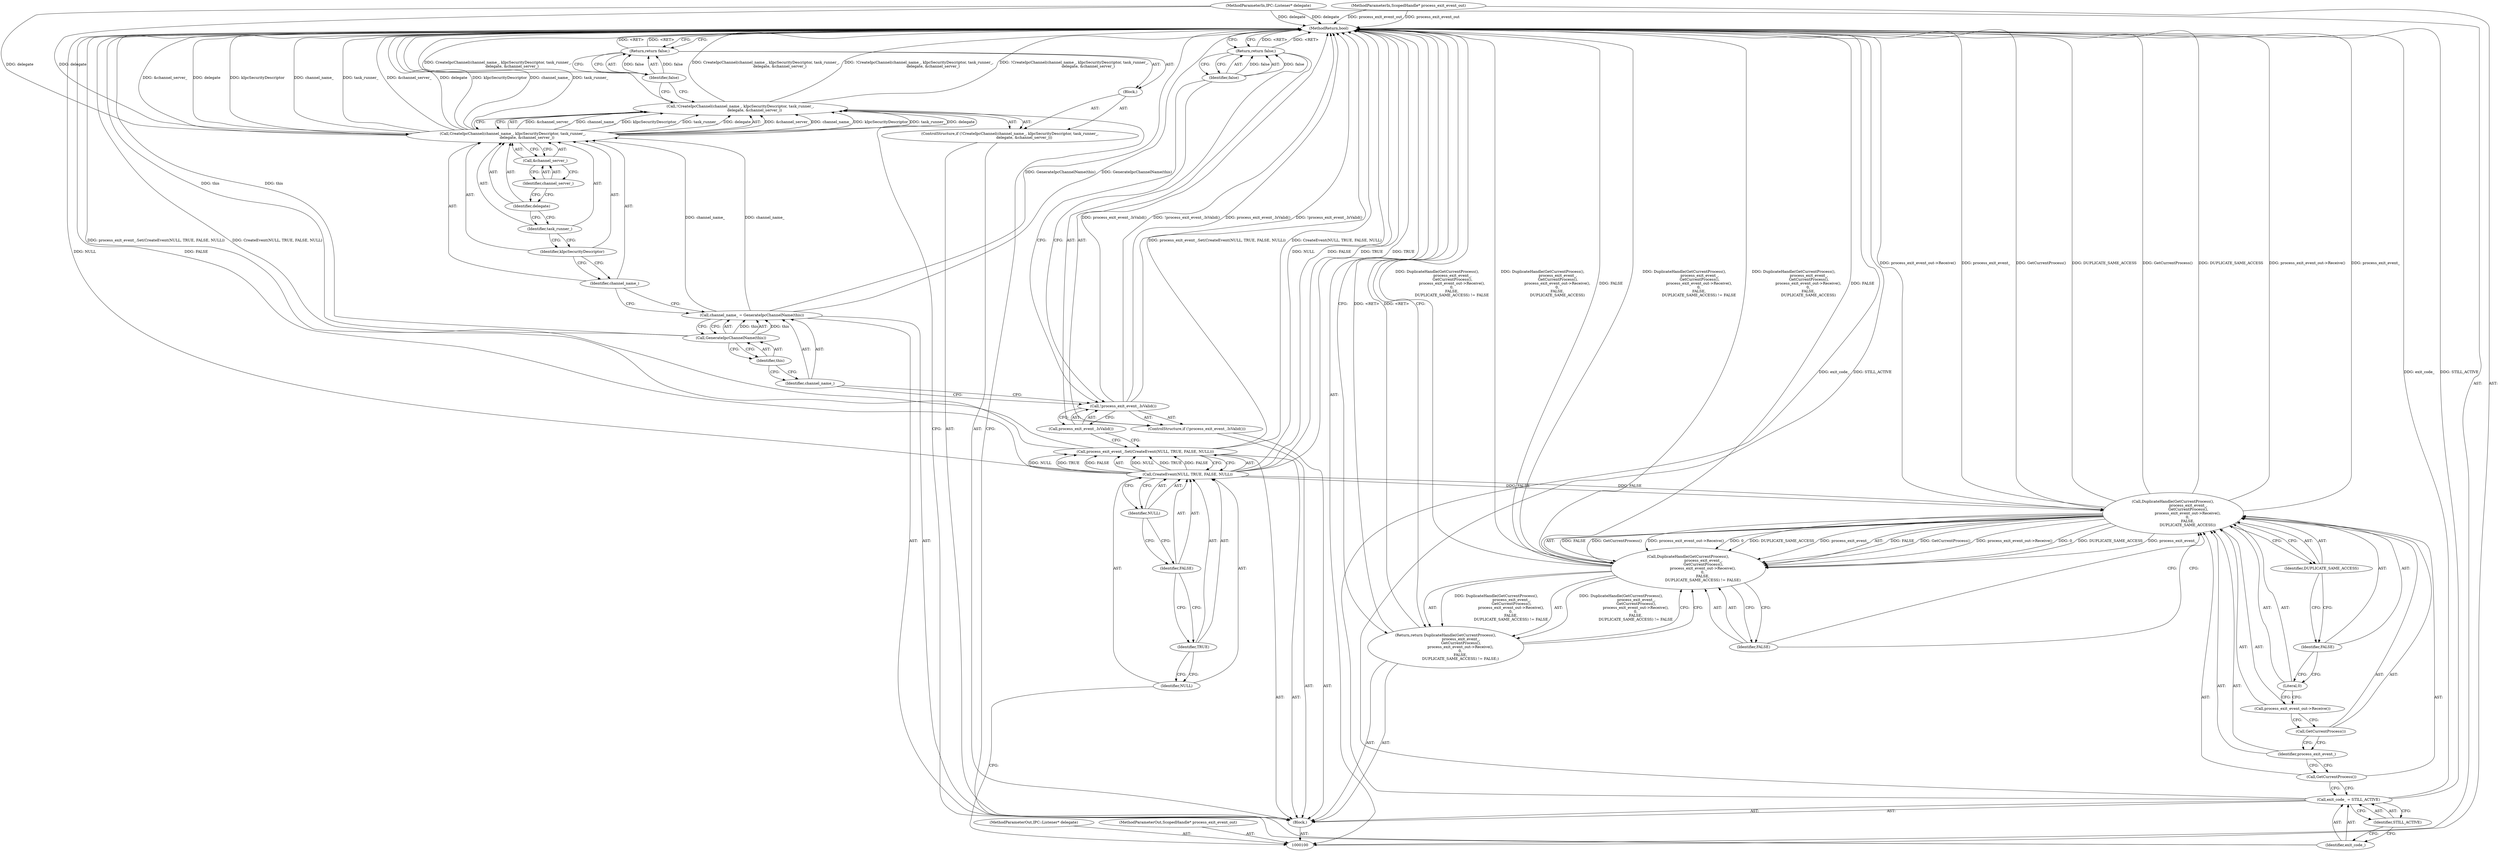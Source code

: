 digraph "1_Chrome_b15c87071f906301bccc824ce013966ca93998c7_10" {
"1000145" [label="(MethodReturn,bool)"];
"1000125" [label="(Identifier,delegate)"];
"1000126" [label="(Call,&channel_server_)"];
"1000127" [label="(Identifier,channel_server_)"];
"1000128" [label="(Block,)"];
"1000130" [label="(Identifier,false)"];
"1000129" [label="(Return,return false;)"];
"1000133" [label="(Identifier,STILL_ACTIVE)"];
"1000131" [label="(Call,exit_code_ = STILL_ACTIVE)"];
"1000132" [label="(Identifier,exit_code_)"];
"1000135" [label="(Call,DuplicateHandle(GetCurrentProcess(),\n                          process_exit_event_,\n                          GetCurrentProcess(),\n                         process_exit_event_out->Receive(),\n                         0,\n                         FALSE,\n                         DUPLICATE_SAME_ACCESS) != FALSE)"];
"1000136" [label="(Call,DuplicateHandle(GetCurrentProcess(),\n                          process_exit_event_,\n                          GetCurrentProcess(),\n                         process_exit_event_out->Receive(),\n                         0,\n                         FALSE,\n                         DUPLICATE_SAME_ACCESS))"];
"1000137" [label="(Call,GetCurrentProcess())"];
"1000134" [label="(Return,return DuplicateHandle(GetCurrentProcess(),\n                          process_exit_event_,\n                          GetCurrentProcess(),\n                         process_exit_event_out->Receive(),\n                         0,\n                         FALSE,\n                         DUPLICATE_SAME_ACCESS) != FALSE;)"];
"1000138" [label="(Identifier,process_exit_event_)"];
"1000139" [label="(Call,GetCurrentProcess())"];
"1000140" [label="(Call,process_exit_event_out->Receive())"];
"1000141" [label="(Literal,0)"];
"1000101" [label="(MethodParameterIn,IPC::Listener* delegate)"];
"1000213" [label="(MethodParameterOut,IPC::Listener* delegate)"];
"1000142" [label="(Identifier,FALSE)"];
"1000143" [label="(Identifier,DUPLICATE_SAME_ACCESS)"];
"1000144" [label="(Identifier,FALSE)"];
"1000102" [label="(MethodParameterIn,ScopedHandle* process_exit_event_out)"];
"1000214" [label="(MethodParameterOut,ScopedHandle* process_exit_event_out)"];
"1000103" [label="(Block,)"];
"1000104" [label="(Call,process_exit_event_.Set(CreateEvent(NULL, TRUE, FALSE, NULL)))"];
"1000105" [label="(Call,CreateEvent(NULL, TRUE, FALSE, NULL))"];
"1000106" [label="(Identifier,NULL)"];
"1000107" [label="(Identifier,TRUE)"];
"1000108" [label="(Identifier,FALSE)"];
"1000109" [label="(Identifier,NULL)"];
"1000110" [label="(ControlStructure,if (!process_exit_event_.IsValid()))"];
"1000111" [label="(Call,!process_exit_event_.IsValid())"];
"1000112" [label="(Call,process_exit_event_.IsValid())"];
"1000114" [label="(Identifier,false)"];
"1000113" [label="(Return,return false;)"];
"1000117" [label="(Call,GenerateIpcChannelName(this))"];
"1000115" [label="(Call,channel_name_ = GenerateIpcChannelName(this))"];
"1000116" [label="(Identifier,channel_name_)"];
"1000118" [label="(Identifier,this)"];
"1000119" [label="(ControlStructure,if (!CreateIpcChannel(channel_name_, kIpcSecurityDescriptor, task_runner_,\n                        delegate, &channel_server_)))"];
"1000122" [label="(Identifier,channel_name_)"];
"1000123" [label="(Identifier,kIpcSecurityDescriptor)"];
"1000120" [label="(Call,!CreateIpcChannel(channel_name_, kIpcSecurityDescriptor, task_runner_,\n                        delegate, &channel_server_))"];
"1000124" [label="(Identifier,task_runner_)"];
"1000121" [label="(Call,CreateIpcChannel(channel_name_, kIpcSecurityDescriptor, task_runner_,\n                        delegate, &channel_server_))"];
"1000145" -> "1000100"  [label="AST: "];
"1000145" -> "1000113"  [label="CFG: "];
"1000145" -> "1000129"  [label="CFG: "];
"1000145" -> "1000134"  [label="CFG: "];
"1000115" -> "1000145"  [label="DDG: GenerateIpcChannelName(this)"];
"1000121" -> "1000145"  [label="DDG: &channel_server_"];
"1000121" -> "1000145"  [label="DDG: delegate"];
"1000121" -> "1000145"  [label="DDG: kIpcSecurityDescriptor"];
"1000121" -> "1000145"  [label="DDG: channel_name_"];
"1000121" -> "1000145"  [label="DDG: task_runner_"];
"1000105" -> "1000145"  [label="DDG: FALSE"];
"1000105" -> "1000145"  [label="DDG: TRUE"];
"1000105" -> "1000145"  [label="DDG: NULL"];
"1000104" -> "1000145"  [label="DDG: process_exit_event_.Set(CreateEvent(NULL, TRUE, FALSE, NULL))"];
"1000104" -> "1000145"  [label="DDG: CreateEvent(NULL, TRUE, FALSE, NULL)"];
"1000136" -> "1000145"  [label="DDG: process_exit_event_out->Receive()"];
"1000136" -> "1000145"  [label="DDG: process_exit_event_"];
"1000136" -> "1000145"  [label="DDG: GetCurrentProcess()"];
"1000136" -> "1000145"  [label="DDG: DUPLICATE_SAME_ACCESS"];
"1000135" -> "1000145"  [label="DDG: FALSE"];
"1000135" -> "1000145"  [label="DDG: DuplicateHandle(GetCurrentProcess(),\n                          process_exit_event_,\n                          GetCurrentProcess(),\n                         process_exit_event_out->Receive(),\n                         0,\n                         FALSE,\n                         DUPLICATE_SAME_ACCESS) != FALSE"];
"1000135" -> "1000145"  [label="DDG: DuplicateHandle(GetCurrentProcess(),\n                          process_exit_event_,\n                          GetCurrentProcess(),\n                         process_exit_event_out->Receive(),\n                         0,\n                         FALSE,\n                         DUPLICATE_SAME_ACCESS)"];
"1000117" -> "1000145"  [label="DDG: this"];
"1000111" -> "1000145"  [label="DDG: !process_exit_event_.IsValid()"];
"1000111" -> "1000145"  [label="DDG: process_exit_event_.IsValid()"];
"1000131" -> "1000145"  [label="DDG: exit_code_"];
"1000131" -> "1000145"  [label="DDG: STILL_ACTIVE"];
"1000120" -> "1000145"  [label="DDG: CreateIpcChannel(channel_name_, kIpcSecurityDescriptor, task_runner_,\n                        delegate, &channel_server_)"];
"1000120" -> "1000145"  [label="DDG: !CreateIpcChannel(channel_name_, kIpcSecurityDescriptor, task_runner_,\n                        delegate, &channel_server_)"];
"1000102" -> "1000145"  [label="DDG: process_exit_event_out"];
"1000101" -> "1000145"  [label="DDG: delegate"];
"1000134" -> "1000145"  [label="DDG: <RET>"];
"1000129" -> "1000145"  [label="DDG: <RET>"];
"1000113" -> "1000145"  [label="DDG: <RET>"];
"1000125" -> "1000121"  [label="AST: "];
"1000125" -> "1000124"  [label="CFG: "];
"1000127" -> "1000125"  [label="CFG: "];
"1000126" -> "1000121"  [label="AST: "];
"1000126" -> "1000127"  [label="CFG: "];
"1000127" -> "1000126"  [label="AST: "];
"1000121" -> "1000126"  [label="CFG: "];
"1000127" -> "1000126"  [label="AST: "];
"1000127" -> "1000125"  [label="CFG: "];
"1000126" -> "1000127"  [label="CFG: "];
"1000128" -> "1000119"  [label="AST: "];
"1000129" -> "1000128"  [label="AST: "];
"1000130" -> "1000129"  [label="AST: "];
"1000130" -> "1000120"  [label="CFG: "];
"1000129" -> "1000130"  [label="CFG: "];
"1000130" -> "1000129"  [label="DDG: false"];
"1000129" -> "1000128"  [label="AST: "];
"1000129" -> "1000130"  [label="CFG: "];
"1000130" -> "1000129"  [label="AST: "];
"1000145" -> "1000129"  [label="CFG: "];
"1000129" -> "1000145"  [label="DDG: <RET>"];
"1000130" -> "1000129"  [label="DDG: false"];
"1000133" -> "1000131"  [label="AST: "];
"1000133" -> "1000132"  [label="CFG: "];
"1000131" -> "1000133"  [label="CFG: "];
"1000131" -> "1000103"  [label="AST: "];
"1000131" -> "1000133"  [label="CFG: "];
"1000132" -> "1000131"  [label="AST: "];
"1000133" -> "1000131"  [label="AST: "];
"1000137" -> "1000131"  [label="CFG: "];
"1000131" -> "1000145"  [label="DDG: exit_code_"];
"1000131" -> "1000145"  [label="DDG: STILL_ACTIVE"];
"1000132" -> "1000131"  [label="AST: "];
"1000132" -> "1000120"  [label="CFG: "];
"1000133" -> "1000132"  [label="CFG: "];
"1000135" -> "1000134"  [label="AST: "];
"1000135" -> "1000144"  [label="CFG: "];
"1000136" -> "1000135"  [label="AST: "];
"1000144" -> "1000135"  [label="AST: "];
"1000134" -> "1000135"  [label="CFG: "];
"1000135" -> "1000145"  [label="DDG: FALSE"];
"1000135" -> "1000145"  [label="DDG: DuplicateHandle(GetCurrentProcess(),\n                          process_exit_event_,\n                          GetCurrentProcess(),\n                         process_exit_event_out->Receive(),\n                         0,\n                         FALSE,\n                         DUPLICATE_SAME_ACCESS) != FALSE"];
"1000135" -> "1000145"  [label="DDG: DuplicateHandle(GetCurrentProcess(),\n                          process_exit_event_,\n                          GetCurrentProcess(),\n                         process_exit_event_out->Receive(),\n                         0,\n                         FALSE,\n                         DUPLICATE_SAME_ACCESS)"];
"1000135" -> "1000134"  [label="DDG: DuplicateHandle(GetCurrentProcess(),\n                          process_exit_event_,\n                          GetCurrentProcess(),\n                         process_exit_event_out->Receive(),\n                         0,\n                         FALSE,\n                         DUPLICATE_SAME_ACCESS) != FALSE"];
"1000136" -> "1000135"  [label="DDG: FALSE"];
"1000136" -> "1000135"  [label="DDG: GetCurrentProcess()"];
"1000136" -> "1000135"  [label="DDG: process_exit_event_out->Receive()"];
"1000136" -> "1000135"  [label="DDG: 0"];
"1000136" -> "1000135"  [label="DDG: DUPLICATE_SAME_ACCESS"];
"1000136" -> "1000135"  [label="DDG: process_exit_event_"];
"1000136" -> "1000135"  [label="AST: "];
"1000136" -> "1000143"  [label="CFG: "];
"1000137" -> "1000136"  [label="AST: "];
"1000138" -> "1000136"  [label="AST: "];
"1000139" -> "1000136"  [label="AST: "];
"1000140" -> "1000136"  [label="AST: "];
"1000141" -> "1000136"  [label="AST: "];
"1000142" -> "1000136"  [label="AST: "];
"1000143" -> "1000136"  [label="AST: "];
"1000144" -> "1000136"  [label="CFG: "];
"1000136" -> "1000145"  [label="DDG: process_exit_event_out->Receive()"];
"1000136" -> "1000145"  [label="DDG: process_exit_event_"];
"1000136" -> "1000145"  [label="DDG: GetCurrentProcess()"];
"1000136" -> "1000145"  [label="DDG: DUPLICATE_SAME_ACCESS"];
"1000136" -> "1000135"  [label="DDG: FALSE"];
"1000136" -> "1000135"  [label="DDG: GetCurrentProcess()"];
"1000136" -> "1000135"  [label="DDG: process_exit_event_out->Receive()"];
"1000136" -> "1000135"  [label="DDG: 0"];
"1000136" -> "1000135"  [label="DDG: DUPLICATE_SAME_ACCESS"];
"1000136" -> "1000135"  [label="DDG: process_exit_event_"];
"1000105" -> "1000136"  [label="DDG: FALSE"];
"1000137" -> "1000136"  [label="AST: "];
"1000137" -> "1000131"  [label="CFG: "];
"1000138" -> "1000137"  [label="CFG: "];
"1000134" -> "1000103"  [label="AST: "];
"1000134" -> "1000135"  [label="CFG: "];
"1000135" -> "1000134"  [label="AST: "];
"1000145" -> "1000134"  [label="CFG: "];
"1000134" -> "1000145"  [label="DDG: <RET>"];
"1000135" -> "1000134"  [label="DDG: DuplicateHandle(GetCurrentProcess(),\n                          process_exit_event_,\n                          GetCurrentProcess(),\n                         process_exit_event_out->Receive(),\n                         0,\n                         FALSE,\n                         DUPLICATE_SAME_ACCESS) != FALSE"];
"1000138" -> "1000136"  [label="AST: "];
"1000138" -> "1000137"  [label="CFG: "];
"1000139" -> "1000138"  [label="CFG: "];
"1000139" -> "1000136"  [label="AST: "];
"1000139" -> "1000138"  [label="CFG: "];
"1000140" -> "1000139"  [label="CFG: "];
"1000140" -> "1000136"  [label="AST: "];
"1000140" -> "1000139"  [label="CFG: "];
"1000141" -> "1000140"  [label="CFG: "];
"1000141" -> "1000136"  [label="AST: "];
"1000141" -> "1000140"  [label="CFG: "];
"1000142" -> "1000141"  [label="CFG: "];
"1000101" -> "1000100"  [label="AST: "];
"1000101" -> "1000145"  [label="DDG: delegate"];
"1000101" -> "1000121"  [label="DDG: delegate"];
"1000213" -> "1000100"  [label="AST: "];
"1000142" -> "1000136"  [label="AST: "];
"1000142" -> "1000141"  [label="CFG: "];
"1000143" -> "1000142"  [label="CFG: "];
"1000143" -> "1000136"  [label="AST: "];
"1000143" -> "1000142"  [label="CFG: "];
"1000136" -> "1000143"  [label="CFG: "];
"1000144" -> "1000135"  [label="AST: "];
"1000144" -> "1000136"  [label="CFG: "];
"1000135" -> "1000144"  [label="CFG: "];
"1000102" -> "1000100"  [label="AST: "];
"1000102" -> "1000145"  [label="DDG: process_exit_event_out"];
"1000214" -> "1000100"  [label="AST: "];
"1000103" -> "1000100"  [label="AST: "];
"1000104" -> "1000103"  [label="AST: "];
"1000110" -> "1000103"  [label="AST: "];
"1000115" -> "1000103"  [label="AST: "];
"1000119" -> "1000103"  [label="AST: "];
"1000131" -> "1000103"  [label="AST: "];
"1000134" -> "1000103"  [label="AST: "];
"1000104" -> "1000103"  [label="AST: "];
"1000104" -> "1000105"  [label="CFG: "];
"1000105" -> "1000104"  [label="AST: "];
"1000112" -> "1000104"  [label="CFG: "];
"1000104" -> "1000145"  [label="DDG: process_exit_event_.Set(CreateEvent(NULL, TRUE, FALSE, NULL))"];
"1000104" -> "1000145"  [label="DDG: CreateEvent(NULL, TRUE, FALSE, NULL)"];
"1000105" -> "1000104"  [label="DDG: NULL"];
"1000105" -> "1000104"  [label="DDG: TRUE"];
"1000105" -> "1000104"  [label="DDG: FALSE"];
"1000105" -> "1000104"  [label="AST: "];
"1000105" -> "1000109"  [label="CFG: "];
"1000106" -> "1000105"  [label="AST: "];
"1000107" -> "1000105"  [label="AST: "];
"1000108" -> "1000105"  [label="AST: "];
"1000109" -> "1000105"  [label="AST: "];
"1000104" -> "1000105"  [label="CFG: "];
"1000105" -> "1000145"  [label="DDG: FALSE"];
"1000105" -> "1000145"  [label="DDG: TRUE"];
"1000105" -> "1000145"  [label="DDG: NULL"];
"1000105" -> "1000104"  [label="DDG: NULL"];
"1000105" -> "1000104"  [label="DDG: TRUE"];
"1000105" -> "1000104"  [label="DDG: FALSE"];
"1000105" -> "1000136"  [label="DDG: FALSE"];
"1000106" -> "1000105"  [label="AST: "];
"1000106" -> "1000100"  [label="CFG: "];
"1000107" -> "1000106"  [label="CFG: "];
"1000107" -> "1000105"  [label="AST: "];
"1000107" -> "1000106"  [label="CFG: "];
"1000108" -> "1000107"  [label="CFG: "];
"1000108" -> "1000105"  [label="AST: "];
"1000108" -> "1000107"  [label="CFG: "];
"1000109" -> "1000108"  [label="CFG: "];
"1000109" -> "1000105"  [label="AST: "];
"1000109" -> "1000108"  [label="CFG: "];
"1000105" -> "1000109"  [label="CFG: "];
"1000110" -> "1000103"  [label="AST: "];
"1000111" -> "1000110"  [label="AST: "];
"1000113" -> "1000110"  [label="AST: "];
"1000111" -> "1000110"  [label="AST: "];
"1000111" -> "1000112"  [label="CFG: "];
"1000112" -> "1000111"  [label="AST: "];
"1000114" -> "1000111"  [label="CFG: "];
"1000116" -> "1000111"  [label="CFG: "];
"1000111" -> "1000145"  [label="DDG: !process_exit_event_.IsValid()"];
"1000111" -> "1000145"  [label="DDG: process_exit_event_.IsValid()"];
"1000112" -> "1000111"  [label="AST: "];
"1000112" -> "1000104"  [label="CFG: "];
"1000111" -> "1000112"  [label="CFG: "];
"1000114" -> "1000113"  [label="AST: "];
"1000114" -> "1000111"  [label="CFG: "];
"1000113" -> "1000114"  [label="CFG: "];
"1000114" -> "1000113"  [label="DDG: false"];
"1000113" -> "1000110"  [label="AST: "];
"1000113" -> "1000114"  [label="CFG: "];
"1000114" -> "1000113"  [label="AST: "];
"1000145" -> "1000113"  [label="CFG: "];
"1000113" -> "1000145"  [label="DDG: <RET>"];
"1000114" -> "1000113"  [label="DDG: false"];
"1000117" -> "1000115"  [label="AST: "];
"1000117" -> "1000118"  [label="CFG: "];
"1000118" -> "1000117"  [label="AST: "];
"1000115" -> "1000117"  [label="CFG: "];
"1000117" -> "1000145"  [label="DDG: this"];
"1000117" -> "1000115"  [label="DDG: this"];
"1000115" -> "1000103"  [label="AST: "];
"1000115" -> "1000117"  [label="CFG: "];
"1000116" -> "1000115"  [label="AST: "];
"1000117" -> "1000115"  [label="AST: "];
"1000122" -> "1000115"  [label="CFG: "];
"1000115" -> "1000145"  [label="DDG: GenerateIpcChannelName(this)"];
"1000117" -> "1000115"  [label="DDG: this"];
"1000115" -> "1000121"  [label="DDG: channel_name_"];
"1000116" -> "1000115"  [label="AST: "];
"1000116" -> "1000111"  [label="CFG: "];
"1000118" -> "1000116"  [label="CFG: "];
"1000118" -> "1000117"  [label="AST: "];
"1000118" -> "1000116"  [label="CFG: "];
"1000117" -> "1000118"  [label="CFG: "];
"1000119" -> "1000103"  [label="AST: "];
"1000120" -> "1000119"  [label="AST: "];
"1000128" -> "1000119"  [label="AST: "];
"1000122" -> "1000121"  [label="AST: "];
"1000122" -> "1000115"  [label="CFG: "];
"1000123" -> "1000122"  [label="CFG: "];
"1000123" -> "1000121"  [label="AST: "];
"1000123" -> "1000122"  [label="CFG: "];
"1000124" -> "1000123"  [label="CFG: "];
"1000120" -> "1000119"  [label="AST: "];
"1000120" -> "1000121"  [label="CFG: "];
"1000121" -> "1000120"  [label="AST: "];
"1000130" -> "1000120"  [label="CFG: "];
"1000132" -> "1000120"  [label="CFG: "];
"1000120" -> "1000145"  [label="DDG: CreateIpcChannel(channel_name_, kIpcSecurityDescriptor, task_runner_,\n                        delegate, &channel_server_)"];
"1000120" -> "1000145"  [label="DDG: !CreateIpcChannel(channel_name_, kIpcSecurityDescriptor, task_runner_,\n                        delegate, &channel_server_)"];
"1000121" -> "1000120"  [label="DDG: &channel_server_"];
"1000121" -> "1000120"  [label="DDG: channel_name_"];
"1000121" -> "1000120"  [label="DDG: kIpcSecurityDescriptor"];
"1000121" -> "1000120"  [label="DDG: task_runner_"];
"1000121" -> "1000120"  [label="DDG: delegate"];
"1000124" -> "1000121"  [label="AST: "];
"1000124" -> "1000123"  [label="CFG: "];
"1000125" -> "1000124"  [label="CFG: "];
"1000121" -> "1000120"  [label="AST: "];
"1000121" -> "1000126"  [label="CFG: "];
"1000122" -> "1000121"  [label="AST: "];
"1000123" -> "1000121"  [label="AST: "];
"1000124" -> "1000121"  [label="AST: "];
"1000125" -> "1000121"  [label="AST: "];
"1000126" -> "1000121"  [label="AST: "];
"1000120" -> "1000121"  [label="CFG: "];
"1000121" -> "1000145"  [label="DDG: &channel_server_"];
"1000121" -> "1000145"  [label="DDG: delegate"];
"1000121" -> "1000145"  [label="DDG: kIpcSecurityDescriptor"];
"1000121" -> "1000145"  [label="DDG: channel_name_"];
"1000121" -> "1000145"  [label="DDG: task_runner_"];
"1000121" -> "1000120"  [label="DDG: &channel_server_"];
"1000121" -> "1000120"  [label="DDG: channel_name_"];
"1000121" -> "1000120"  [label="DDG: kIpcSecurityDescriptor"];
"1000121" -> "1000120"  [label="DDG: task_runner_"];
"1000121" -> "1000120"  [label="DDG: delegate"];
"1000115" -> "1000121"  [label="DDG: channel_name_"];
"1000101" -> "1000121"  [label="DDG: delegate"];
}
